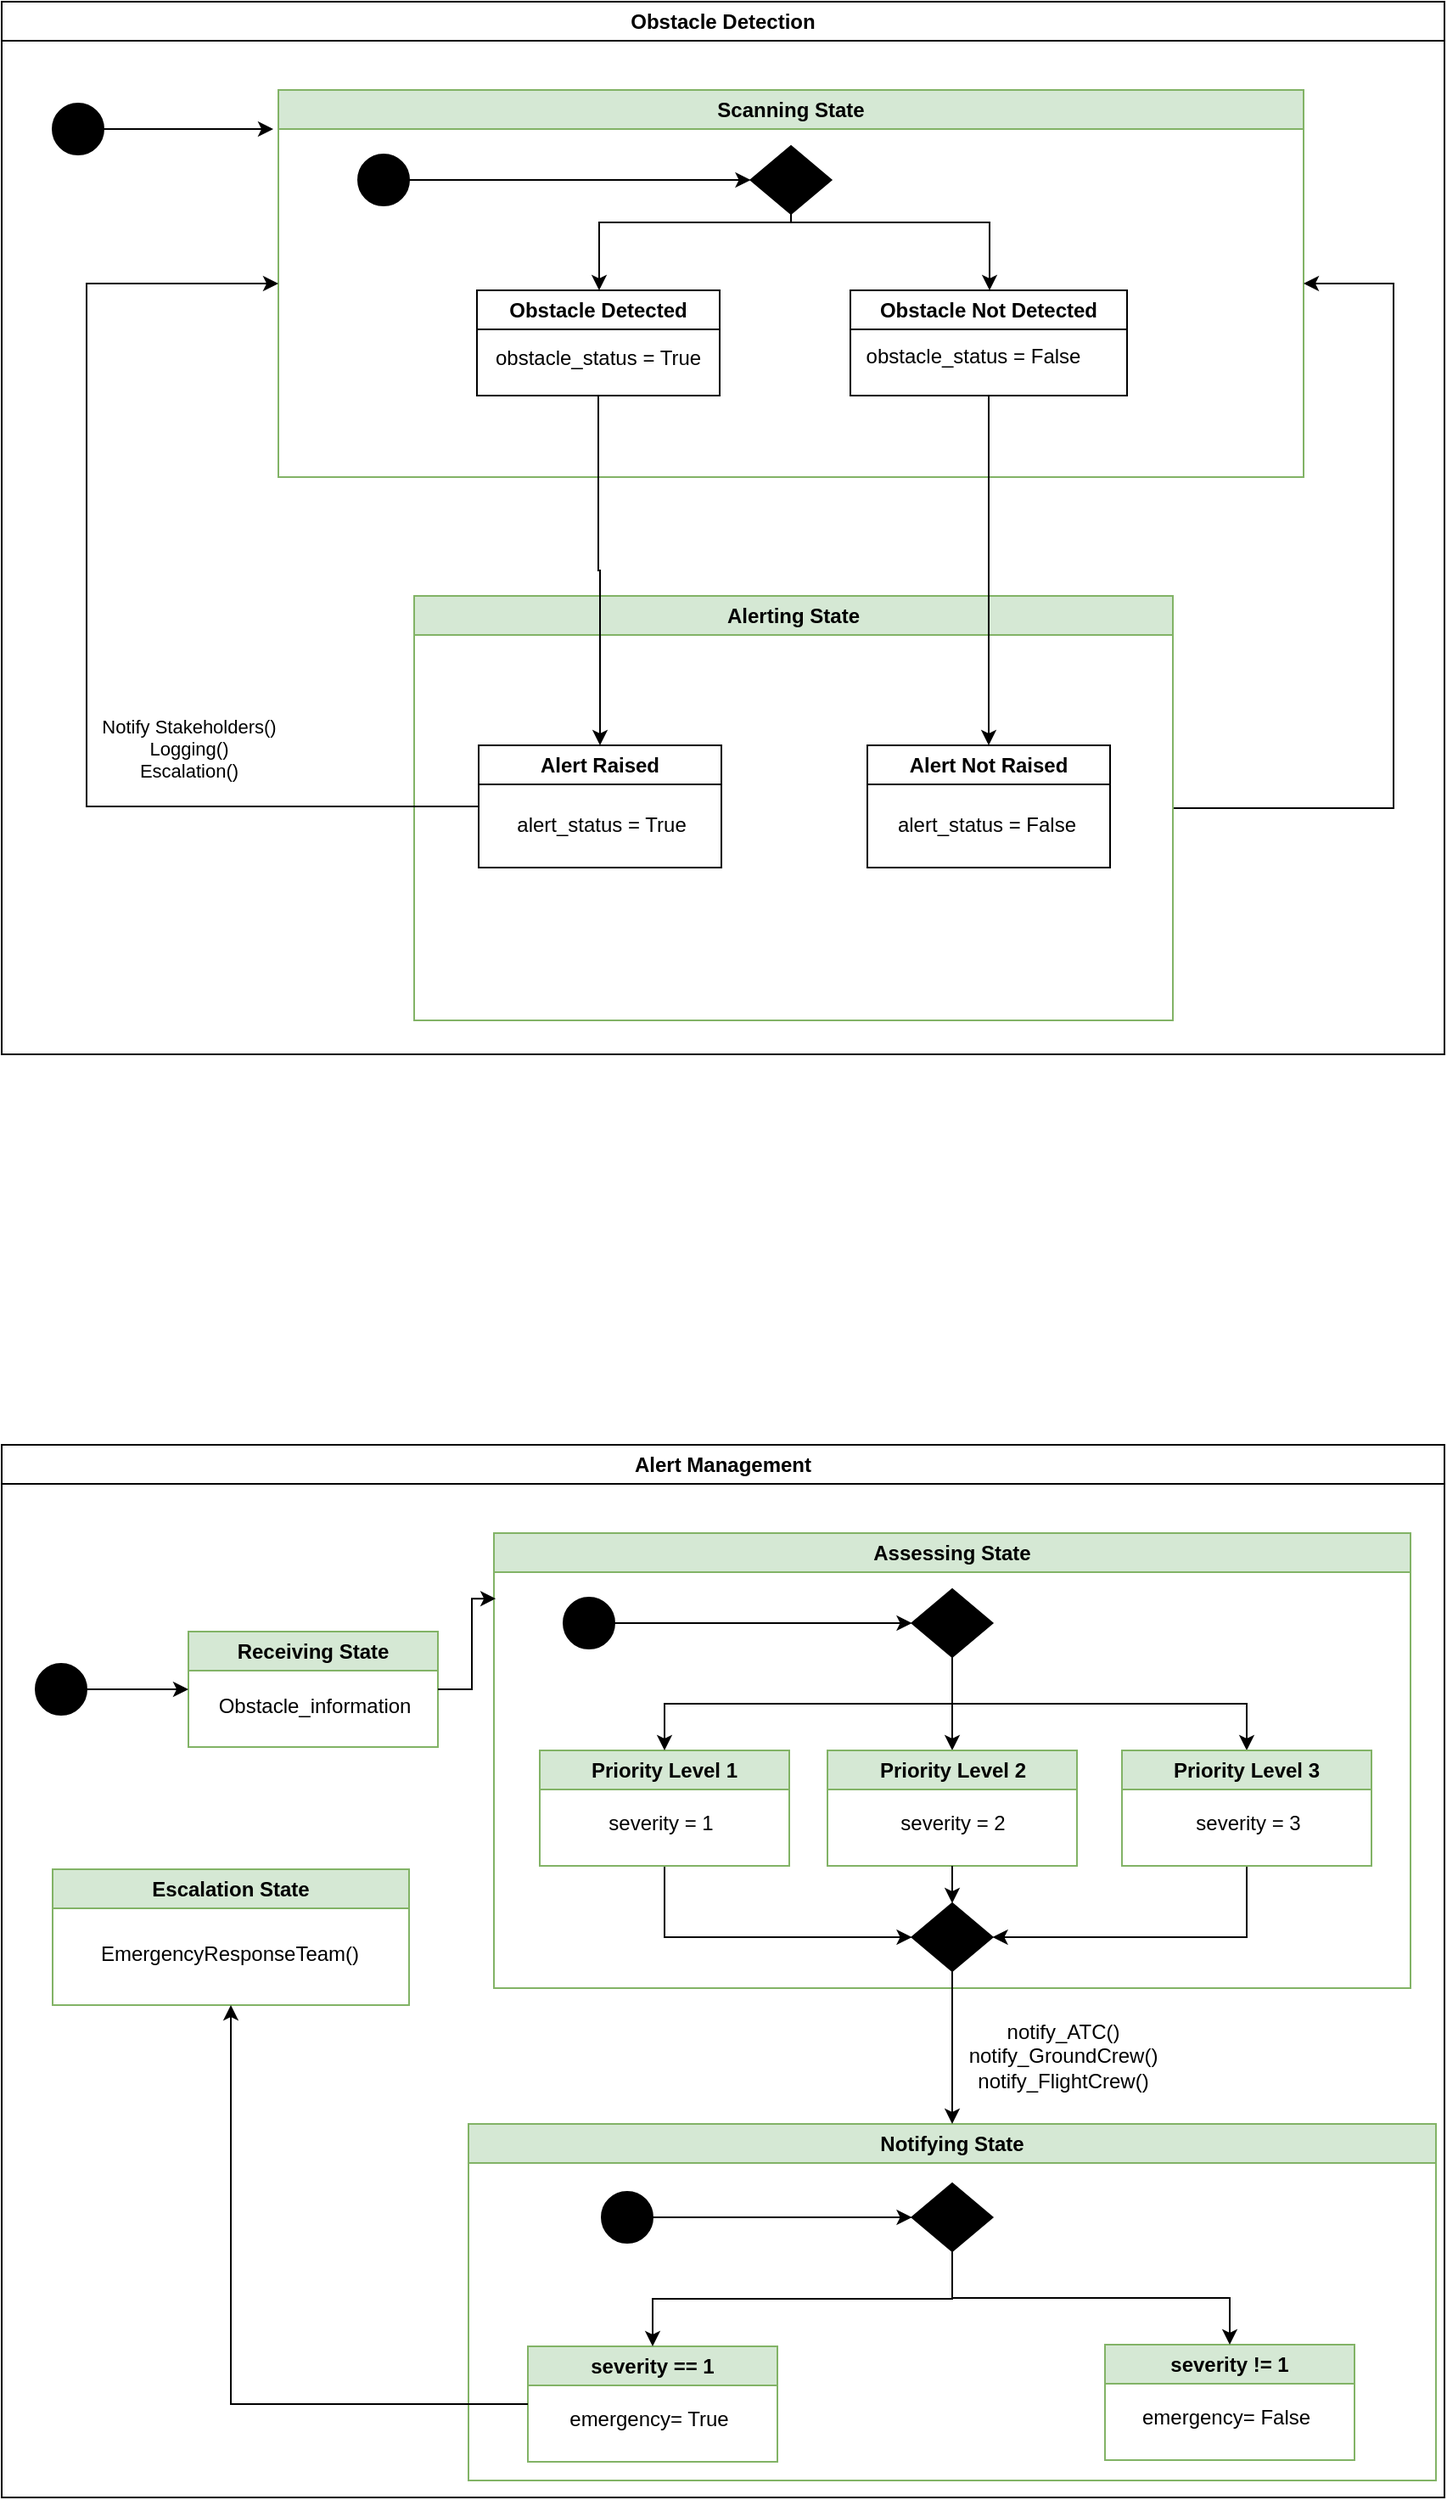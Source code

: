 <mxfile version="24.5.5" type="github">
  <diagram name="Page-1" id="58cdce13-f638-feb5-8d6f-7d28b1aa9fa0">
    <mxGraphModel dx="913" dy="454" grid="1" gridSize="10" guides="1" tooltips="1" connect="1" arrows="1" fold="1" page="1" pageScale="1" pageWidth="1100" pageHeight="850" background="none" math="0" shadow="0">
      <root>
        <mxCell id="0" />
        <mxCell id="1" parent="0" />
        <mxCell id="dunfdXvnGV9NtaTDnedf-12" value="Obstacle Detection" style="swimlane;whiteSpace=wrap;html=1;swimlaneFillColor=none;" vertex="1" parent="1">
          <mxGeometry x="160" y="50" width="850" height="620" as="geometry" />
        </mxCell>
        <mxCell id="dunfdXvnGV9NtaTDnedf-14" value="Scanning State" style="swimlane;whiteSpace=wrap;html=1;fillColor=#d5e8d4;strokeColor=#82b366;" vertex="1" parent="dunfdXvnGV9NtaTDnedf-12">
          <mxGeometry x="163" y="52" width="604" height="228" as="geometry">
            <mxRectangle x="163" y="52" width="120" height="30" as="alternateBounds" />
          </mxGeometry>
        </mxCell>
        <mxCell id="dunfdXvnGV9NtaTDnedf-43" style="edgeStyle=orthogonalEdgeStyle;rounded=0;orthogonalLoop=1;jettySize=auto;html=1;entryX=0;entryY=0.5;entryDx=0;entryDy=0;" edge="1" parent="dunfdXvnGV9NtaTDnedf-14" source="dunfdXvnGV9NtaTDnedf-41" target="dunfdXvnGV9NtaTDnedf-42">
          <mxGeometry relative="1" as="geometry" />
        </mxCell>
        <mxCell id="dunfdXvnGV9NtaTDnedf-41" value="" style="ellipse;fillColor=strokeColor;html=1;" vertex="1" parent="dunfdXvnGV9NtaTDnedf-14">
          <mxGeometry x="47" y="38" width="30" height="30" as="geometry" />
        </mxCell>
        <mxCell id="dunfdXvnGV9NtaTDnedf-51" style="edgeStyle=orthogonalEdgeStyle;rounded=0;orthogonalLoop=1;jettySize=auto;html=1;entryX=0.5;entryY=0;entryDx=0;entryDy=0;" edge="1" parent="dunfdXvnGV9NtaTDnedf-14" source="dunfdXvnGV9NtaTDnedf-42" target="dunfdXvnGV9NtaTDnedf-44">
          <mxGeometry relative="1" as="geometry">
            <Array as="points">
              <mxPoint x="302" y="78" />
              <mxPoint x="189" y="78" />
              <mxPoint x="189" y="118" />
            </Array>
          </mxGeometry>
        </mxCell>
        <mxCell id="dunfdXvnGV9NtaTDnedf-113" style="edgeStyle=orthogonalEdgeStyle;rounded=0;orthogonalLoop=1;jettySize=auto;html=1;exitX=0.5;exitY=1;exitDx=0;exitDy=0;" edge="1" parent="dunfdXvnGV9NtaTDnedf-14" source="dunfdXvnGV9NtaTDnedf-42" target="dunfdXvnGV9NtaTDnedf-49">
          <mxGeometry relative="1" as="geometry">
            <Array as="points">
              <mxPoint x="302" y="78" />
              <mxPoint x="419" y="78" />
            </Array>
          </mxGeometry>
        </mxCell>
        <mxCell id="dunfdXvnGV9NtaTDnedf-42" value="" style="rhombus;fillColor=#000000;" vertex="1" parent="dunfdXvnGV9NtaTDnedf-14">
          <mxGeometry x="278.25" y="33" width="47.5" height="40" as="geometry" />
        </mxCell>
        <mxCell id="dunfdXvnGV9NtaTDnedf-44" value="Obstacle Detected" style="swimlane;whiteSpace=wrap;html=1;" vertex="1" parent="dunfdXvnGV9NtaTDnedf-14">
          <mxGeometry x="117" y="118" width="143" height="62" as="geometry" />
        </mxCell>
        <mxCell id="dunfdXvnGV9NtaTDnedf-49" value="Obstacle Not Detected" style="swimlane;whiteSpace=wrap;html=1;" vertex="1" parent="dunfdXvnGV9NtaTDnedf-14">
          <mxGeometry x="337" y="118" width="163" height="62" as="geometry" />
        </mxCell>
        <mxCell id="dunfdXvnGV9NtaTDnedf-15" value="" style="ellipse;fillColor=strokeColor;html=1;" vertex="1" parent="dunfdXvnGV9NtaTDnedf-12">
          <mxGeometry x="30" y="60" width="30" height="30" as="geometry" />
        </mxCell>
        <mxCell id="dunfdXvnGV9NtaTDnedf-16" style="edgeStyle=orthogonalEdgeStyle;rounded=0;orthogonalLoop=1;jettySize=auto;html=1;" edge="1" parent="dunfdXvnGV9NtaTDnedf-12" source="dunfdXvnGV9NtaTDnedf-15">
          <mxGeometry relative="1" as="geometry">
            <mxPoint x="160" y="75" as="targetPoint" />
          </mxGeometry>
        </mxCell>
        <mxCell id="dunfdXvnGV9NtaTDnedf-48" value="obstacle_status = True" style="text;html=1;align=center;verticalAlign=middle;resizable=0;points=[];autosize=1;strokeColor=none;fillColor=none;" vertex="1" parent="1">
          <mxGeometry x="441" y="245" width="140" height="30" as="geometry" />
        </mxCell>
        <mxCell id="dunfdXvnGV9NtaTDnedf-50" value="obstacle_status = False" style="text;html=1;align=center;verticalAlign=middle;resizable=0;points=[];autosize=1;strokeColor=none;fillColor=none;" vertex="1" parent="1">
          <mxGeometry x="657" y="244" width="150" height="30" as="geometry" />
        </mxCell>
        <mxCell id="dunfdXvnGV9NtaTDnedf-64" style="edgeStyle=orthogonalEdgeStyle;rounded=0;orthogonalLoop=1;jettySize=auto;html=1;exitX=1;exitY=0.5;exitDx=0;exitDy=0;entryX=1;entryY=0.5;entryDx=0;entryDy=0;" edge="1" parent="1" source="dunfdXvnGV9NtaTDnedf-56" target="dunfdXvnGV9NtaTDnedf-14">
          <mxGeometry relative="1" as="geometry">
            <Array as="points">
              <mxPoint x="980" y="525" />
              <mxPoint x="980" y="216" />
            </Array>
          </mxGeometry>
        </mxCell>
        <mxCell id="dunfdXvnGV9NtaTDnedf-56" value="Alerting State" style="swimlane;whiteSpace=wrap;html=1;fillColor=#d5e8d4;strokeColor=#82b366;swimlaneFillColor=none;" vertex="1" parent="1">
          <mxGeometry x="403" y="400" width="447" height="250" as="geometry" />
        </mxCell>
        <mxCell id="dunfdXvnGV9NtaTDnedf-13" value="Alert Raised" style="swimlane;whiteSpace=wrap;html=1;" vertex="1" parent="dunfdXvnGV9NtaTDnedf-56">
          <mxGeometry x="38" y="88" width="143" height="72" as="geometry" />
        </mxCell>
        <mxCell id="dunfdXvnGV9NtaTDnedf-55" value="alert_status = True" style="text;html=1;align=center;verticalAlign=middle;resizable=0;points=[];autosize=1;strokeColor=none;fillColor=none;" vertex="1" parent="dunfdXvnGV9NtaTDnedf-13">
          <mxGeometry x="11.5" y="32" width="120" height="30" as="geometry" />
        </mxCell>
        <mxCell id="dunfdXvnGV9NtaTDnedf-57" value="Alert Not Raised" style="swimlane;whiteSpace=wrap;html=1;" vertex="1" parent="dunfdXvnGV9NtaTDnedf-56">
          <mxGeometry x="267" y="88" width="143" height="72" as="geometry" />
        </mxCell>
        <mxCell id="dunfdXvnGV9NtaTDnedf-58" value="alert_status = False" style="text;html=1;align=center;verticalAlign=middle;resizable=0;points=[];autosize=1;strokeColor=none;fillColor=none;" vertex="1" parent="dunfdXvnGV9NtaTDnedf-57">
          <mxGeometry x="5" y="32" width="130" height="30" as="geometry" />
        </mxCell>
        <mxCell id="dunfdXvnGV9NtaTDnedf-60" style="edgeStyle=orthogonalEdgeStyle;rounded=0;orthogonalLoop=1;jettySize=auto;html=1;entryX=0.5;entryY=0;entryDx=0;entryDy=0;" edge="1" parent="1" source="dunfdXvnGV9NtaTDnedf-44" target="dunfdXvnGV9NtaTDnedf-13">
          <mxGeometry relative="1" as="geometry" />
        </mxCell>
        <mxCell id="dunfdXvnGV9NtaTDnedf-61" style="edgeStyle=orthogonalEdgeStyle;rounded=0;orthogonalLoop=1;jettySize=auto;html=1;exitX=0.5;exitY=1;exitDx=0;exitDy=0;entryX=0.5;entryY=0;entryDx=0;entryDy=0;" edge="1" parent="1" source="dunfdXvnGV9NtaTDnedf-49" target="dunfdXvnGV9NtaTDnedf-57">
          <mxGeometry relative="1" as="geometry" />
        </mxCell>
        <mxCell id="dunfdXvnGV9NtaTDnedf-62" style="edgeStyle=orthogonalEdgeStyle;rounded=0;orthogonalLoop=1;jettySize=auto;html=1;exitX=0;exitY=0.5;exitDx=0;exitDy=0;entryX=0;entryY=0.5;entryDx=0;entryDy=0;" edge="1" parent="1" source="dunfdXvnGV9NtaTDnedf-13" target="dunfdXvnGV9NtaTDnedf-14">
          <mxGeometry relative="1" as="geometry">
            <Array as="points">
              <mxPoint x="210" y="524" />
              <mxPoint x="210" y="216" />
            </Array>
          </mxGeometry>
        </mxCell>
        <mxCell id="dunfdXvnGV9NtaTDnedf-63" value="Notify Stakeholders()&lt;div&gt;Logging()&lt;/div&gt;&lt;div&gt;Escalation()&lt;/div&gt;" style="edgeLabel;html=1;align=center;verticalAlign=middle;resizable=0;points=[];" vertex="1" connectable="0" parent="dunfdXvnGV9NtaTDnedf-62">
          <mxGeometry relative="1" as="geometry">
            <mxPoint x="60" y="61" as="offset" />
          </mxGeometry>
        </mxCell>
        <mxCell id="dunfdXvnGV9NtaTDnedf-66" value="Alert Management" style="swimlane;whiteSpace=wrap;html=1;swimlaneFillColor=none;startSize=23;" vertex="1" parent="1">
          <mxGeometry x="160" y="900" width="850" height="620" as="geometry" />
        </mxCell>
        <mxCell id="dunfdXvnGV9NtaTDnedf-67" value="Receiving State" style="swimlane;whiteSpace=wrap;html=1;fillColor=#d5e8d4;strokeColor=#82b366;" vertex="1" parent="dunfdXvnGV9NtaTDnedf-66">
          <mxGeometry x="110" y="110" width="147" height="68" as="geometry">
            <mxRectangle x="163" y="52" width="120" height="30" as="alternateBounds" />
          </mxGeometry>
        </mxCell>
        <mxCell id="dunfdXvnGV9NtaTDnedf-78" value="Obstacle_information" style="text;html=1;align=center;verticalAlign=middle;resizable=0;points=[];autosize=1;strokeColor=none;fillColor=none;" vertex="1" parent="dunfdXvnGV9NtaTDnedf-67">
          <mxGeometry x="3.5" y="29" width="140" height="30" as="geometry" />
        </mxCell>
        <mxCell id="dunfdXvnGV9NtaTDnedf-75" value="" style="ellipse;fillColor=strokeColor;html=1;" vertex="1" parent="dunfdXvnGV9NtaTDnedf-66">
          <mxGeometry x="20" y="129" width="30" height="30" as="geometry" />
        </mxCell>
        <mxCell id="dunfdXvnGV9NtaTDnedf-76" style="edgeStyle=orthogonalEdgeStyle;rounded=0;orthogonalLoop=1;jettySize=auto;html=1;entryX=0;entryY=0.5;entryDx=0;entryDy=0;" edge="1" parent="dunfdXvnGV9NtaTDnedf-66" source="dunfdXvnGV9NtaTDnedf-75" target="dunfdXvnGV9NtaTDnedf-67">
          <mxGeometry relative="1" as="geometry">
            <mxPoint x="160" y="75" as="targetPoint" />
          </mxGeometry>
        </mxCell>
        <mxCell id="dunfdXvnGV9NtaTDnedf-79" value="Assessing State" style="swimlane;whiteSpace=wrap;html=1;fillColor=#d5e8d4;strokeColor=#82b366;" vertex="1" parent="dunfdXvnGV9NtaTDnedf-66">
          <mxGeometry x="290" y="52" width="540" height="268" as="geometry">
            <mxRectangle x="163" y="52" width="120" height="30" as="alternateBounds" />
          </mxGeometry>
        </mxCell>
        <mxCell id="dunfdXvnGV9NtaTDnedf-96" style="edgeStyle=orthogonalEdgeStyle;rounded=0;orthogonalLoop=1;jettySize=auto;html=1;exitX=0.5;exitY=1;exitDx=0;exitDy=0;entryX=0;entryY=0.5;entryDx=0;entryDy=0;" edge="1" parent="dunfdXvnGV9NtaTDnedf-79" source="dunfdXvnGV9NtaTDnedf-81" target="dunfdXvnGV9NtaTDnedf-94">
          <mxGeometry relative="1" as="geometry" />
        </mxCell>
        <mxCell id="dunfdXvnGV9NtaTDnedf-81" value="Priority Level 1" style="swimlane;whiteSpace=wrap;html=1;fillColor=#d5e8d4;strokeColor=#82b366;" vertex="1" parent="dunfdXvnGV9NtaTDnedf-79">
          <mxGeometry x="27" y="128" width="147" height="68" as="geometry">
            <mxRectangle x="163" y="52" width="120" height="30" as="alternateBounds" />
          </mxGeometry>
        </mxCell>
        <mxCell id="dunfdXvnGV9NtaTDnedf-88" value="severity = 1" style="text;html=1;align=center;verticalAlign=middle;resizable=0;points=[];autosize=1;strokeColor=none;fillColor=none;" vertex="1" parent="dunfdXvnGV9NtaTDnedf-81">
          <mxGeometry x="26" y="28" width="90" height="30" as="geometry" />
        </mxCell>
        <mxCell id="dunfdXvnGV9NtaTDnedf-82" style="edgeStyle=orthogonalEdgeStyle;rounded=0;orthogonalLoop=1;jettySize=auto;html=1;exitX=1;exitY=0.5;exitDx=0;exitDy=0;" edge="1" parent="dunfdXvnGV9NtaTDnedf-79" source="dunfdXvnGV9NtaTDnedf-69" target="dunfdXvnGV9NtaTDnedf-72">
          <mxGeometry relative="1" as="geometry" />
        </mxCell>
        <mxCell id="dunfdXvnGV9NtaTDnedf-69" value="" style="ellipse;fillColor=strokeColor;html=1;" vertex="1" parent="dunfdXvnGV9NtaTDnedf-79">
          <mxGeometry x="41" y="38" width="30" height="30" as="geometry" />
        </mxCell>
        <mxCell id="dunfdXvnGV9NtaTDnedf-85" style="edgeStyle=orthogonalEdgeStyle;rounded=0;orthogonalLoop=1;jettySize=auto;html=1;exitX=0.5;exitY=1;exitDx=0;exitDy=0;entryX=0.5;entryY=0;entryDx=0;entryDy=0;" edge="1" parent="dunfdXvnGV9NtaTDnedf-79" source="dunfdXvnGV9NtaTDnedf-72" target="dunfdXvnGV9NtaTDnedf-83">
          <mxGeometry relative="1" as="geometry" />
        </mxCell>
        <mxCell id="dunfdXvnGV9NtaTDnedf-86" style="edgeStyle=orthogonalEdgeStyle;rounded=0;orthogonalLoop=1;jettySize=auto;html=1;exitX=0.5;exitY=1;exitDx=0;exitDy=0;entryX=0.5;entryY=0;entryDx=0;entryDy=0;" edge="1" parent="dunfdXvnGV9NtaTDnedf-79" source="dunfdXvnGV9NtaTDnedf-72" target="dunfdXvnGV9NtaTDnedf-81">
          <mxGeometry relative="1" as="geometry" />
        </mxCell>
        <mxCell id="dunfdXvnGV9NtaTDnedf-87" style="edgeStyle=orthogonalEdgeStyle;rounded=0;orthogonalLoop=1;jettySize=auto;html=1;exitX=0.5;exitY=1;exitDx=0;exitDy=0;entryX=0.5;entryY=0;entryDx=0;entryDy=0;" edge="1" parent="dunfdXvnGV9NtaTDnedf-79" source="dunfdXvnGV9NtaTDnedf-72" target="dunfdXvnGV9NtaTDnedf-84">
          <mxGeometry relative="1" as="geometry" />
        </mxCell>
        <mxCell id="dunfdXvnGV9NtaTDnedf-72" value="" style="rhombus;fillColor=#000000;" vertex="1" parent="dunfdXvnGV9NtaTDnedf-79">
          <mxGeometry x="246.25" y="33" width="47.5" height="40" as="geometry" />
        </mxCell>
        <mxCell id="dunfdXvnGV9NtaTDnedf-83" value="Priority Level 2" style="swimlane;whiteSpace=wrap;html=1;fillColor=#d5e8d4;strokeColor=#82b366;" vertex="1" parent="dunfdXvnGV9NtaTDnedf-79">
          <mxGeometry x="196.5" y="128" width="147" height="68" as="geometry">
            <mxRectangle x="163" y="52" width="120" height="30" as="alternateBounds" />
          </mxGeometry>
        </mxCell>
        <mxCell id="dunfdXvnGV9NtaTDnedf-89" value="severity = 2" style="text;html=1;align=center;verticalAlign=middle;resizable=0;points=[];autosize=1;strokeColor=none;fillColor=none;" vertex="1" parent="dunfdXvnGV9NtaTDnedf-83">
          <mxGeometry x="28.5" y="28" width="90" height="30" as="geometry" />
        </mxCell>
        <mxCell id="dunfdXvnGV9NtaTDnedf-98" style="edgeStyle=orthogonalEdgeStyle;rounded=0;orthogonalLoop=1;jettySize=auto;html=1;exitX=0.5;exitY=1;exitDx=0;exitDy=0;entryX=1;entryY=0.5;entryDx=0;entryDy=0;" edge="1" parent="dunfdXvnGV9NtaTDnedf-79" source="dunfdXvnGV9NtaTDnedf-84" target="dunfdXvnGV9NtaTDnedf-94">
          <mxGeometry relative="1" as="geometry" />
        </mxCell>
        <mxCell id="dunfdXvnGV9NtaTDnedf-84" value="Priority Level 3" style="swimlane;whiteSpace=wrap;html=1;fillColor=#d5e8d4;strokeColor=#82b366;" vertex="1" parent="dunfdXvnGV9NtaTDnedf-79">
          <mxGeometry x="370" y="128" width="147" height="68" as="geometry">
            <mxRectangle x="163" y="52" width="120" height="30" as="alternateBounds" />
          </mxGeometry>
        </mxCell>
        <mxCell id="dunfdXvnGV9NtaTDnedf-90" value="severity = 3" style="text;html=1;align=center;verticalAlign=middle;resizable=0;points=[];autosize=1;strokeColor=none;fillColor=none;" vertex="1" parent="dunfdXvnGV9NtaTDnedf-84">
          <mxGeometry x="28.5" y="28" width="90" height="30" as="geometry" />
        </mxCell>
        <mxCell id="dunfdXvnGV9NtaTDnedf-94" value="" style="rhombus;fillColor=#000000;" vertex="1" parent="dunfdXvnGV9NtaTDnedf-79">
          <mxGeometry x="246.25" y="218" width="47.5" height="40" as="geometry" />
        </mxCell>
        <mxCell id="dunfdXvnGV9NtaTDnedf-95" style="edgeStyle=orthogonalEdgeStyle;rounded=0;orthogonalLoop=1;jettySize=auto;html=1;exitX=0.5;exitY=1;exitDx=0;exitDy=0;entryX=0.5;entryY=0;entryDx=0;entryDy=0;" edge="1" parent="dunfdXvnGV9NtaTDnedf-79" source="dunfdXvnGV9NtaTDnedf-83" target="dunfdXvnGV9NtaTDnedf-94">
          <mxGeometry relative="1" as="geometry" />
        </mxCell>
        <mxCell id="dunfdXvnGV9NtaTDnedf-80" style="edgeStyle=orthogonalEdgeStyle;rounded=0;orthogonalLoop=1;jettySize=auto;html=1;exitX=1;exitY=0.5;exitDx=0;exitDy=0;entryX=0.002;entryY=0.144;entryDx=0;entryDy=0;entryPerimeter=0;" edge="1" parent="dunfdXvnGV9NtaTDnedf-66" source="dunfdXvnGV9NtaTDnedf-67" target="dunfdXvnGV9NtaTDnedf-79">
          <mxGeometry relative="1" as="geometry" />
        </mxCell>
        <mxCell id="dunfdXvnGV9NtaTDnedf-91" value="Notifying State" style="swimlane;whiteSpace=wrap;html=1;fillColor=#d5e8d4;strokeColor=#82b366;" vertex="1" parent="dunfdXvnGV9NtaTDnedf-66">
          <mxGeometry x="275" y="400" width="570" height="210" as="geometry">
            <mxRectangle x="163" y="52" width="120" height="30" as="alternateBounds" />
          </mxGeometry>
        </mxCell>
        <mxCell id="dunfdXvnGV9NtaTDnedf-103" value="severity == 1" style="swimlane;whiteSpace=wrap;html=1;fillColor=#d5e8d4;strokeColor=#82b366;" vertex="1" parent="dunfdXvnGV9NtaTDnedf-91">
          <mxGeometry x="35" y="131" width="147" height="68" as="geometry">
            <mxRectangle x="163" y="52" width="120" height="30" as="alternateBounds" />
          </mxGeometry>
        </mxCell>
        <mxCell id="dunfdXvnGV9NtaTDnedf-104" value="emergency= True" style="text;html=1;align=center;verticalAlign=middle;resizable=0;points=[];autosize=1;strokeColor=none;fillColor=none;" vertex="1" parent="dunfdXvnGV9NtaTDnedf-103">
          <mxGeometry x="11" y="28" width="120" height="30" as="geometry" />
        </mxCell>
        <mxCell id="dunfdXvnGV9NtaTDnedf-105" value="severity != 1" style="swimlane;whiteSpace=wrap;html=1;fillColor=#d5e8d4;strokeColor=#82b366;" vertex="1" parent="dunfdXvnGV9NtaTDnedf-91">
          <mxGeometry x="375" y="130" width="147" height="68" as="geometry">
            <mxRectangle x="163" y="52" width="120" height="30" as="alternateBounds" />
          </mxGeometry>
        </mxCell>
        <mxCell id="dunfdXvnGV9NtaTDnedf-106" value="emergency= False" style="text;html=1;align=center;verticalAlign=middle;resizable=0;points=[];autosize=1;strokeColor=none;fillColor=none;" vertex="1" parent="dunfdXvnGV9NtaTDnedf-105">
          <mxGeometry x="11" y="28" width="120" height="30" as="geometry" />
        </mxCell>
        <mxCell id="dunfdXvnGV9NtaTDnedf-110" style="edgeStyle=orthogonalEdgeStyle;rounded=0;orthogonalLoop=1;jettySize=auto;html=1;exitX=0.5;exitY=1;exitDx=0;exitDy=0;entryX=0.5;entryY=0;entryDx=0;entryDy=0;" edge="1" parent="dunfdXvnGV9NtaTDnedf-91" source="dunfdXvnGV9NtaTDnedf-107" target="dunfdXvnGV9NtaTDnedf-103">
          <mxGeometry relative="1" as="geometry" />
        </mxCell>
        <mxCell id="dunfdXvnGV9NtaTDnedf-111" style="edgeStyle=orthogonalEdgeStyle;rounded=0;orthogonalLoop=1;jettySize=auto;html=1;exitX=0.5;exitY=1;exitDx=0;exitDy=0;" edge="1" parent="dunfdXvnGV9NtaTDnedf-91" source="dunfdXvnGV9NtaTDnedf-107" target="dunfdXvnGV9NtaTDnedf-105">
          <mxGeometry relative="1" as="geometry" />
        </mxCell>
        <mxCell id="dunfdXvnGV9NtaTDnedf-107" value="" style="rhombus;fillColor=#000000;" vertex="1" parent="dunfdXvnGV9NtaTDnedf-91">
          <mxGeometry x="261.25" y="35" width="47.5" height="40" as="geometry" />
        </mxCell>
        <mxCell id="dunfdXvnGV9NtaTDnedf-109" style="edgeStyle=orthogonalEdgeStyle;rounded=0;orthogonalLoop=1;jettySize=auto;html=1;exitX=1;exitY=0.5;exitDx=0;exitDy=0;entryX=0;entryY=0.5;entryDx=0;entryDy=0;" edge="1" parent="dunfdXvnGV9NtaTDnedf-91" source="dunfdXvnGV9NtaTDnedf-108" target="dunfdXvnGV9NtaTDnedf-107">
          <mxGeometry relative="1" as="geometry">
            <mxPoint x="255" y="55" as="targetPoint" />
          </mxGeometry>
        </mxCell>
        <mxCell id="dunfdXvnGV9NtaTDnedf-108" value="" style="ellipse;fillColor=strokeColor;html=1;" vertex="1" parent="dunfdXvnGV9NtaTDnedf-91">
          <mxGeometry x="78.5" y="40" width="30" height="30" as="geometry" />
        </mxCell>
        <mxCell id="dunfdXvnGV9NtaTDnedf-99" style="edgeStyle=orthogonalEdgeStyle;rounded=0;orthogonalLoop=1;jettySize=auto;html=1;exitX=0.5;exitY=1;exitDx=0;exitDy=0;entryX=0.5;entryY=0;entryDx=0;entryDy=0;" edge="1" parent="dunfdXvnGV9NtaTDnedf-66" source="dunfdXvnGV9NtaTDnedf-94" target="dunfdXvnGV9NtaTDnedf-91">
          <mxGeometry relative="1" as="geometry" />
        </mxCell>
        <mxCell id="dunfdXvnGV9NtaTDnedf-100" value="Escalation State" style="swimlane;whiteSpace=wrap;html=1;fillColor=#d5e8d4;strokeColor=#82b366;" vertex="1" parent="dunfdXvnGV9NtaTDnedf-66">
          <mxGeometry x="30" y="250" width="210" height="80" as="geometry">
            <mxRectangle x="163" y="52" width="120" height="30" as="alternateBounds" />
          </mxGeometry>
        </mxCell>
        <mxCell id="dunfdXvnGV9NtaTDnedf-101" value="EmergencyResponseTeam()" style="text;html=1;align=center;verticalAlign=middle;resizable=0;points=[];autosize=1;strokeColor=none;fillColor=none;" vertex="1" parent="dunfdXvnGV9NtaTDnedf-100">
          <mxGeometry x="14" y="34.5" width="180" height="30" as="geometry" />
        </mxCell>
        <mxCell id="dunfdXvnGV9NtaTDnedf-102" value="notify_ATC()&lt;br&gt;notify_GroundCrew()&lt;br&gt;notify_FlightCrew()" style="text;html=1;align=center;verticalAlign=middle;resizable=0;points=[];autosize=1;strokeColor=none;fillColor=none;" vertex="1" parent="dunfdXvnGV9NtaTDnedf-66">
          <mxGeometry x="560" y="330" width="130" height="60" as="geometry" />
        </mxCell>
        <mxCell id="dunfdXvnGV9NtaTDnedf-112" style="edgeStyle=orthogonalEdgeStyle;rounded=0;orthogonalLoop=1;jettySize=auto;html=1;exitX=0;exitY=0.5;exitDx=0;exitDy=0;entryX=0.5;entryY=1;entryDx=0;entryDy=0;" edge="1" parent="dunfdXvnGV9NtaTDnedf-66" source="dunfdXvnGV9NtaTDnedf-103" target="dunfdXvnGV9NtaTDnedf-100">
          <mxGeometry relative="1" as="geometry" />
        </mxCell>
      </root>
    </mxGraphModel>
  </diagram>
</mxfile>
